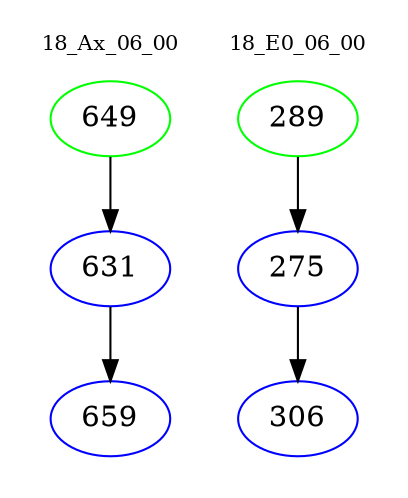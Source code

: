 digraph{
subgraph cluster_0 {
color = white
label = "18_Ax_06_00";
fontsize=10;
T0_649 [label="649", color="green"]
T0_649 -> T0_631 [color="black"]
T0_631 [label="631", color="blue"]
T0_631 -> T0_659 [color="black"]
T0_659 [label="659", color="blue"]
}
subgraph cluster_1 {
color = white
label = "18_E0_06_00";
fontsize=10;
T1_289 [label="289", color="green"]
T1_289 -> T1_275 [color="black"]
T1_275 [label="275", color="blue"]
T1_275 -> T1_306 [color="black"]
T1_306 [label="306", color="blue"]
}
}
